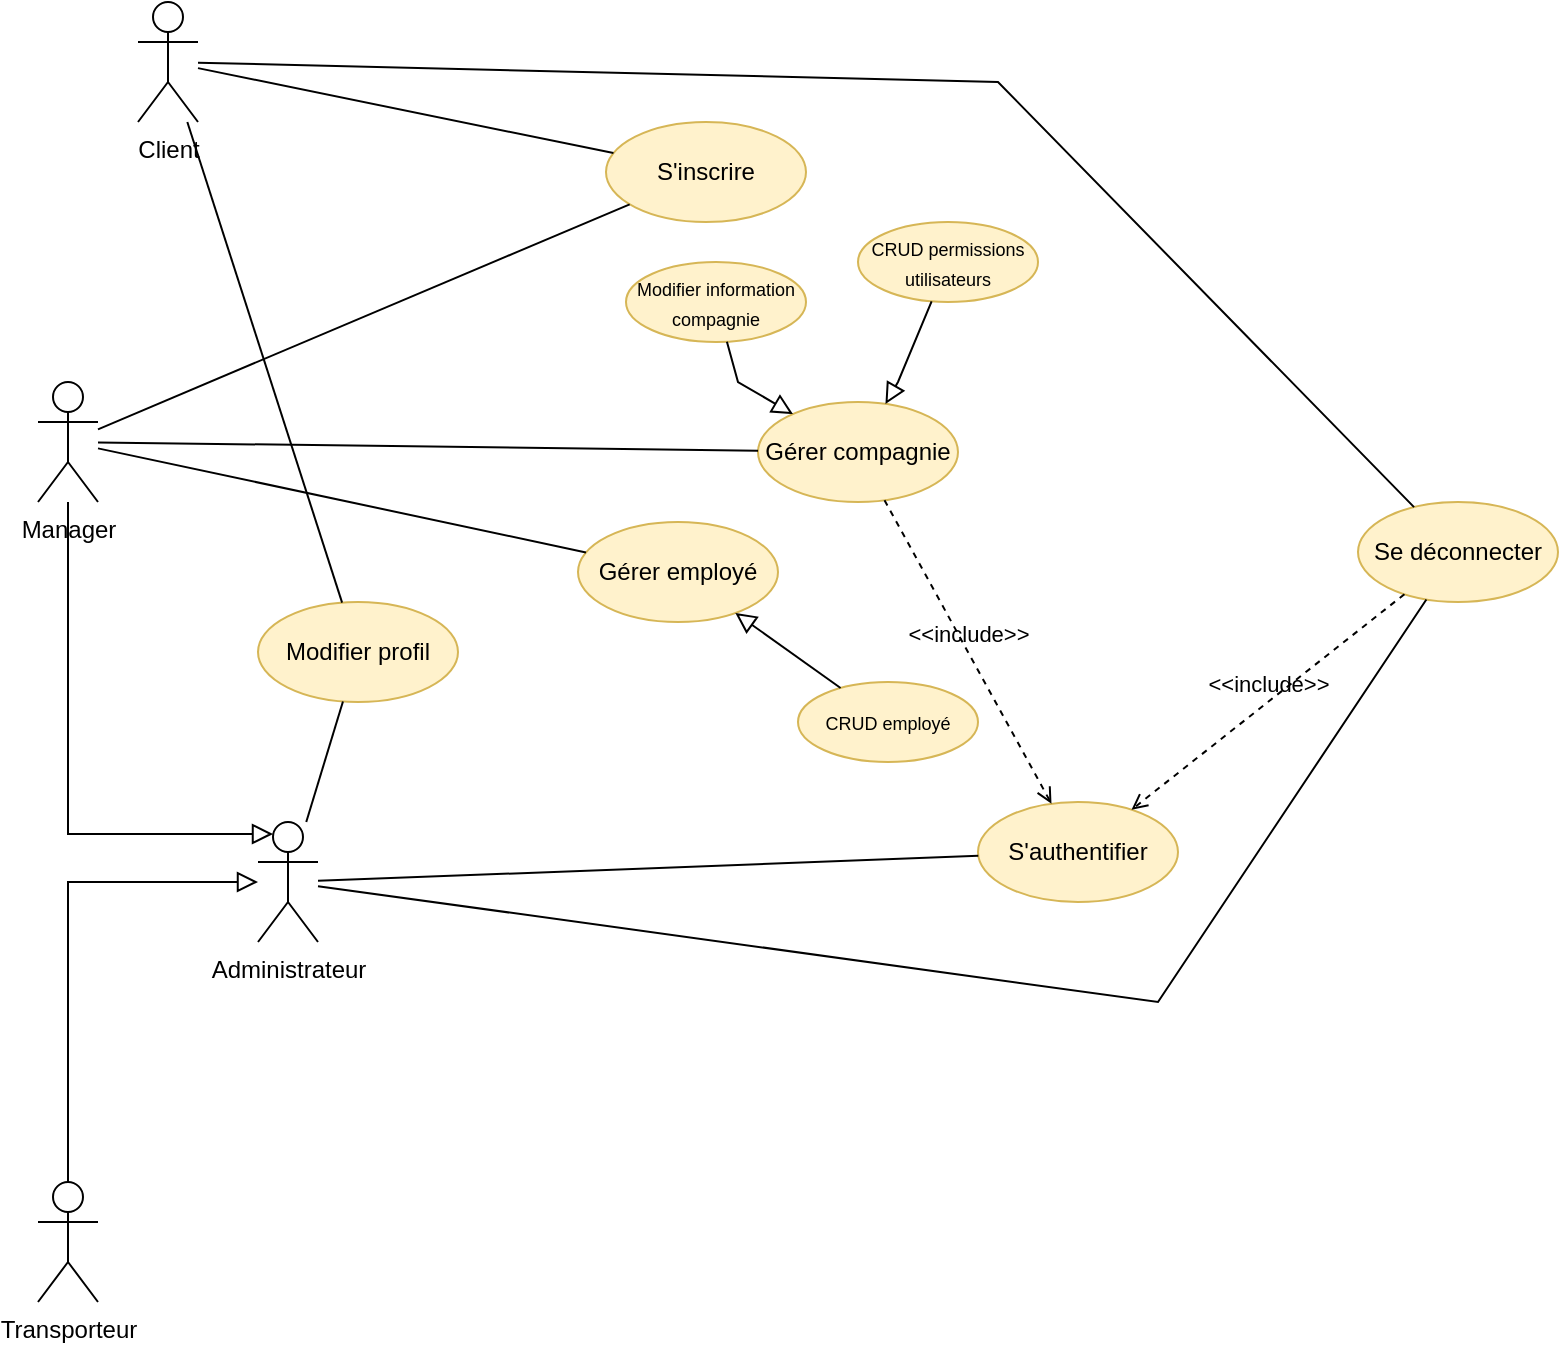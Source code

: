 <mxfile version="21.6.7" type="github">
  <diagram name="Page-1" id="OhFcPtTlOtvvqWhLXs4T">
    <mxGraphModel dx="830" dy="1768" grid="1" gridSize="10" guides="1" tooltips="1" connect="1" arrows="1" fold="1" page="1" pageScale="1" pageWidth="827" pageHeight="1169" math="0" shadow="0">
      <root>
        <mxCell id="0" />
        <mxCell id="1" parent="0" />
        <mxCell id="5n6yjhj8xIpn8MunAipn-1" value="Administrateur" style="shape=umlActor;verticalLabelPosition=bottom;verticalAlign=top;html=1;outlineConnect=0;" vertex="1" parent="1">
          <mxGeometry x="140" y="170" width="30" height="60" as="geometry" />
        </mxCell>
        <mxCell id="5n6yjhj8xIpn8MunAipn-4" value="Transporteur" style="shape=umlActor;verticalLabelPosition=bottom;verticalAlign=top;html=1;" vertex="1" parent="1">
          <mxGeometry x="30" y="350" width="30" height="60" as="geometry" />
        </mxCell>
        <mxCell id="5n6yjhj8xIpn8MunAipn-7" value="" style="endArrow=block;html=1;rounded=0;align=center;verticalAlign=bottom;endFill=0;labelBackgroundColor=none;endSize=8;exitX=0.5;exitY=0;exitDx=0;exitDy=0;exitPerimeter=0;" edge="1" parent="1" source="5n6yjhj8xIpn8MunAipn-4" target="5n6yjhj8xIpn8MunAipn-1">
          <mxGeometry relative="1" as="geometry">
            <mxPoint x="80" y="330" as="sourcePoint" />
            <mxPoint x="240" y="330" as="targetPoint" />
            <Array as="points">
              <mxPoint x="45" y="200" />
            </Array>
          </mxGeometry>
        </mxCell>
        <mxCell id="5n6yjhj8xIpn8MunAipn-8" value="" style="resizable=0;html=1;align=center;verticalAlign=top;labelBackgroundColor=none;" connectable="0" vertex="1" parent="5n6yjhj8xIpn8MunAipn-7">
          <mxGeometry relative="1" as="geometry" />
        </mxCell>
        <mxCell id="5n6yjhj8xIpn8MunAipn-10" value="Client" style="shape=umlActor;verticalLabelPosition=bottom;verticalAlign=top;html=1;" vertex="1" parent="1">
          <mxGeometry x="80" y="-240" width="30" height="60" as="geometry" />
        </mxCell>
        <mxCell id="5n6yjhj8xIpn8MunAipn-11" value="S&#39;authentifier" style="ellipse;html=1;whiteSpace=wrap;fillColor=#fff2cc;strokeColor=#d6b656;" vertex="1" parent="1">
          <mxGeometry x="500" y="160" width="100" height="50" as="geometry" />
        </mxCell>
        <mxCell id="5n6yjhj8xIpn8MunAipn-12" value="Manager" style="shape=umlActor;verticalLabelPosition=bottom;verticalAlign=top;html=1;outlineConnect=0;" vertex="1" parent="1">
          <mxGeometry x="30" y="-50" width="30" height="60" as="geometry" />
        </mxCell>
        <mxCell id="5n6yjhj8xIpn8MunAipn-17" value="" style="endArrow=block;html=1;rounded=0;align=center;verticalAlign=bottom;endFill=0;labelBackgroundColor=none;endSize=8;entryX=0.25;entryY=0.1;entryDx=0;entryDy=0;entryPerimeter=0;" edge="1" parent="1" source="5n6yjhj8xIpn8MunAipn-12" target="5n6yjhj8xIpn8MunAipn-1">
          <mxGeometry relative="1" as="geometry">
            <mxPoint x="120" y="220" as="sourcePoint" />
            <mxPoint x="45" y="190" as="targetPoint" />
            <Array as="points">
              <mxPoint x="45" y="176" />
            </Array>
          </mxGeometry>
        </mxCell>
        <mxCell id="5n6yjhj8xIpn8MunAipn-18" value="" style="resizable=0;html=1;align=center;verticalAlign=top;labelBackgroundColor=none;" connectable="0" vertex="1" parent="5n6yjhj8xIpn8MunAipn-17">
          <mxGeometry relative="1" as="geometry" />
        </mxCell>
        <mxCell id="5n6yjhj8xIpn8MunAipn-19" value="" style="endArrow=none;startArrow=none;endFill=0;startFill=0;endSize=8;html=1;verticalAlign=bottom;labelBackgroundColor=none;strokeWidth=1;rounded=0;" edge="1" parent="1" source="5n6yjhj8xIpn8MunAipn-1" target="5n6yjhj8xIpn8MunAipn-11">
          <mxGeometry width="160" relative="1" as="geometry">
            <mxPoint x="120" y="220" as="sourcePoint" />
            <mxPoint x="280" y="220" as="targetPoint" />
          </mxGeometry>
        </mxCell>
        <mxCell id="5n6yjhj8xIpn8MunAipn-20" value="S&#39;inscrire" style="ellipse;html=1;whiteSpace=wrap;fillColor=#fff2cc;strokeColor=#d6b656;" vertex="1" parent="1">
          <mxGeometry x="314" y="-180" width="100" height="50" as="geometry" />
        </mxCell>
        <mxCell id="5n6yjhj8xIpn8MunAipn-21" value="" style="endArrow=none;startArrow=none;endFill=0;startFill=0;endSize=8;html=1;verticalAlign=bottom;labelBackgroundColor=none;strokeWidth=1;rounded=0;" edge="1" parent="1" source="5n6yjhj8xIpn8MunAipn-12" target="5n6yjhj8xIpn8MunAipn-20">
          <mxGeometry width="160" relative="1" as="geometry">
            <mxPoint x="180" y="200" as="sourcePoint" />
            <mxPoint x="460" y="209" as="targetPoint" />
          </mxGeometry>
        </mxCell>
        <mxCell id="5n6yjhj8xIpn8MunAipn-22" value="" style="endArrow=none;startArrow=none;endFill=0;startFill=0;endSize=8;html=1;verticalAlign=bottom;labelBackgroundColor=none;strokeWidth=1;rounded=0;" edge="1" parent="1" source="5n6yjhj8xIpn8MunAipn-10" target="5n6yjhj8xIpn8MunAipn-20">
          <mxGeometry width="160" relative="1" as="geometry">
            <mxPoint x="190" y="210" as="sourcePoint" />
            <mxPoint x="470" y="219" as="targetPoint" />
          </mxGeometry>
        </mxCell>
        <mxCell id="5n6yjhj8xIpn8MunAipn-25" value="Se déconnecter" style="ellipse;html=1;whiteSpace=wrap;fillColor=#fff2cc;strokeColor=#d6b656;" vertex="1" parent="1">
          <mxGeometry x="690" y="10" width="100" height="50" as="geometry" />
        </mxCell>
        <mxCell id="5n6yjhj8xIpn8MunAipn-26" value="" style="endArrow=none;startArrow=none;endFill=0;startFill=0;endSize=8;html=1;verticalAlign=bottom;labelBackgroundColor=none;strokeWidth=1;rounded=0;" edge="1" parent="1" source="5n6yjhj8xIpn8MunAipn-10" target="5n6yjhj8xIpn8MunAipn-25">
          <mxGeometry width="160" relative="1" as="geometry">
            <mxPoint x="120" y="-191" as="sourcePoint" />
            <mxPoint x="392" y="-24" as="targetPoint" />
            <Array as="points">
              <mxPoint x="510" y="-200" />
            </Array>
          </mxGeometry>
        </mxCell>
        <mxCell id="5n6yjhj8xIpn8MunAipn-27" value="&amp;lt;&amp;lt;include&amp;gt;&amp;gt;" style="html=1;verticalAlign=bottom;labelBackgroundColor=none;endArrow=open;endFill=0;dashed=1;rounded=0;" edge="1" parent="1" source="5n6yjhj8xIpn8MunAipn-25" target="5n6yjhj8xIpn8MunAipn-11">
          <mxGeometry width="160" relative="1" as="geometry">
            <mxPoint x="330" y="70" as="sourcePoint" />
            <mxPoint x="490" y="70" as="targetPoint" />
          </mxGeometry>
        </mxCell>
        <mxCell id="5n6yjhj8xIpn8MunAipn-28" value="" style="endArrow=none;startArrow=none;endFill=0;startFill=0;endSize=8;html=1;verticalAlign=bottom;labelBackgroundColor=none;strokeWidth=1;rounded=0;" edge="1" parent="1" source="5n6yjhj8xIpn8MunAipn-1" target="5n6yjhj8xIpn8MunAipn-25">
          <mxGeometry width="160" relative="1" as="geometry">
            <mxPoint x="70" y="-11" as="sourcePoint" />
            <mxPoint x="375" y="-40" as="targetPoint" />
            <Array as="points">
              <mxPoint x="590" y="260" />
            </Array>
          </mxGeometry>
        </mxCell>
        <mxCell id="5n6yjhj8xIpn8MunAipn-29" value="Gérer compagnie" style="ellipse;html=1;whiteSpace=wrap;fillColor=#fff2cc;strokeColor=#d6b656;" vertex="1" parent="1">
          <mxGeometry x="390" y="-40" width="100" height="50" as="geometry" />
        </mxCell>
        <mxCell id="5n6yjhj8xIpn8MunAipn-30" value="" style="endArrow=none;startArrow=none;endFill=0;startFill=0;endSize=8;html=1;verticalAlign=bottom;labelBackgroundColor=none;strokeWidth=1;rounded=0;" edge="1" parent="1" source="5n6yjhj8xIpn8MunAipn-12" target="5n6yjhj8xIpn8MunAipn-29">
          <mxGeometry width="160" relative="1" as="geometry">
            <mxPoint x="70" y="-13" as="sourcePoint" />
            <mxPoint x="344" y="-75" as="targetPoint" />
          </mxGeometry>
        </mxCell>
        <mxCell id="5n6yjhj8xIpn8MunAipn-31" value="&amp;lt;&amp;lt;include&amp;gt;&amp;gt;" style="html=1;verticalAlign=bottom;labelBackgroundColor=none;endArrow=open;endFill=0;dashed=1;rounded=0;" edge="1" parent="1" source="5n6yjhj8xIpn8MunAipn-29" target="5n6yjhj8xIpn8MunAipn-11">
          <mxGeometry width="160" relative="1" as="geometry">
            <mxPoint x="723" y="66" as="sourcePoint" />
            <mxPoint x="587" y="174" as="targetPoint" />
          </mxGeometry>
        </mxCell>
        <mxCell id="5n6yjhj8xIpn8MunAipn-32" value="&lt;font style=&quot;font-size: 9px;&quot;&gt;Modifier information compagnie&lt;/font&gt;" style="ellipse;html=1;whiteSpace=wrap;fillColor=#fff2cc;strokeColor=#d6b656;" vertex="1" parent="1">
          <mxGeometry x="324" y="-110" width="90" height="40" as="geometry" />
        </mxCell>
        <mxCell id="5n6yjhj8xIpn8MunAipn-33" value="" style="endArrow=block;html=1;rounded=0;align=center;verticalAlign=bottom;endFill=0;labelBackgroundColor=none;endSize=8;" edge="1" parent="1" source="5n6yjhj8xIpn8MunAipn-32" target="5n6yjhj8xIpn8MunAipn-29">
          <mxGeometry relative="1" as="geometry">
            <mxPoint x="55" y="360" as="sourcePoint" />
            <mxPoint x="150" y="210" as="targetPoint" />
            <Array as="points">
              <mxPoint x="380" y="-50" />
            </Array>
          </mxGeometry>
        </mxCell>
        <mxCell id="5n6yjhj8xIpn8MunAipn-34" value="" style="resizable=0;html=1;align=center;verticalAlign=top;labelBackgroundColor=none;" connectable="0" vertex="1" parent="5n6yjhj8xIpn8MunAipn-33">
          <mxGeometry relative="1" as="geometry" />
        </mxCell>
        <mxCell id="5n6yjhj8xIpn8MunAipn-36" value="Modifier profil" style="ellipse;html=1;whiteSpace=wrap;fillColor=#fff2cc;strokeColor=#d6b656;" vertex="1" parent="1">
          <mxGeometry x="140" y="60" width="100" height="50" as="geometry" />
        </mxCell>
        <mxCell id="5n6yjhj8xIpn8MunAipn-37" value="" style="endArrow=none;startArrow=none;endFill=0;startFill=0;endSize=8;html=1;verticalAlign=bottom;labelBackgroundColor=none;strokeWidth=1;rounded=0;" edge="1" parent="1" source="5n6yjhj8xIpn8MunAipn-1" target="5n6yjhj8xIpn8MunAipn-36">
          <mxGeometry width="160" relative="1" as="geometry">
            <mxPoint x="180" y="200" as="sourcePoint" />
            <mxPoint x="510" y="196" as="targetPoint" />
          </mxGeometry>
        </mxCell>
        <mxCell id="5n6yjhj8xIpn8MunAipn-38" value="" style="endArrow=none;startArrow=none;endFill=0;startFill=0;endSize=8;html=1;verticalAlign=bottom;labelBackgroundColor=none;strokeWidth=1;rounded=0;" edge="1" parent="1" source="5n6yjhj8xIpn8MunAipn-10" target="5n6yjhj8xIpn8MunAipn-36">
          <mxGeometry width="160" relative="1" as="geometry">
            <mxPoint x="120" y="-197" as="sourcePoint" />
            <mxPoint x="328" y="-154" as="targetPoint" />
          </mxGeometry>
        </mxCell>
        <mxCell id="5n6yjhj8xIpn8MunAipn-39" value="&lt;font style=&quot;font-size: 9px;&quot;&gt;CRUD permissions utilisateurs&lt;/font&gt;" style="ellipse;html=1;whiteSpace=wrap;fillColor=#fff2cc;strokeColor=#d6b656;" vertex="1" parent="1">
          <mxGeometry x="440" y="-130" width="90" height="40" as="geometry" />
        </mxCell>
        <mxCell id="5n6yjhj8xIpn8MunAipn-40" value="" style="endArrow=block;html=1;rounded=0;align=center;verticalAlign=bottom;endFill=0;labelBackgroundColor=none;endSize=8;" edge="1" parent="1" source="5n6yjhj8xIpn8MunAipn-39" target="5n6yjhj8xIpn8MunAipn-29">
          <mxGeometry relative="1" as="geometry">
            <mxPoint x="383" y="-50" as="sourcePoint" />
            <mxPoint x="417" y="-4" as="targetPoint" />
            <Array as="points">
              <mxPoint x="460" y="-50" />
            </Array>
          </mxGeometry>
        </mxCell>
        <mxCell id="5n6yjhj8xIpn8MunAipn-41" value="" style="resizable=0;html=1;align=center;verticalAlign=top;labelBackgroundColor=none;" connectable="0" vertex="1" parent="5n6yjhj8xIpn8MunAipn-40">
          <mxGeometry relative="1" as="geometry" />
        </mxCell>
        <mxCell id="5n6yjhj8xIpn8MunAipn-42" value="Gérer employé" style="ellipse;html=1;whiteSpace=wrap;fillColor=#fff2cc;strokeColor=#d6b656;" vertex="1" parent="1">
          <mxGeometry x="300" y="20" width="100" height="50" as="geometry" />
        </mxCell>
        <mxCell id="5n6yjhj8xIpn8MunAipn-43" value="" style="endArrow=none;startArrow=none;endFill=0;startFill=0;endSize=8;html=1;verticalAlign=bottom;labelBackgroundColor=none;strokeWidth=1;rounded=0;" edge="1" parent="1" source="5n6yjhj8xIpn8MunAipn-12" target="5n6yjhj8xIpn8MunAipn-42">
          <mxGeometry width="160" relative="1" as="geometry">
            <mxPoint x="70" y="-10" as="sourcePoint" />
            <mxPoint x="400" y="-6" as="targetPoint" />
          </mxGeometry>
        </mxCell>
        <mxCell id="5n6yjhj8xIpn8MunAipn-44" value="&lt;font style=&quot;font-size: 9px;&quot;&gt;CRUD employé&lt;/font&gt;" style="ellipse;html=1;whiteSpace=wrap;fillColor=#fff2cc;strokeColor=#d6b656;" vertex="1" parent="1">
          <mxGeometry x="410" y="100" width="90" height="40" as="geometry" />
        </mxCell>
        <mxCell id="5n6yjhj8xIpn8MunAipn-45" value="" style="endArrow=block;html=1;rounded=0;align=center;verticalAlign=bottom;endFill=0;labelBackgroundColor=none;endSize=8;" edge="1" parent="1" source="5n6yjhj8xIpn8MunAipn-44" target="5n6yjhj8xIpn8MunAipn-42">
          <mxGeometry relative="1" as="geometry">
            <mxPoint x="487" y="-80" as="sourcePoint" />
            <mxPoint x="463" y="-29" as="targetPoint" />
            <Array as="points" />
          </mxGeometry>
        </mxCell>
        <mxCell id="5n6yjhj8xIpn8MunAipn-46" value="" style="resizable=0;html=1;align=center;verticalAlign=top;labelBackgroundColor=none;" connectable="0" vertex="1" parent="5n6yjhj8xIpn8MunAipn-45">
          <mxGeometry relative="1" as="geometry" />
        </mxCell>
      </root>
    </mxGraphModel>
  </diagram>
</mxfile>
